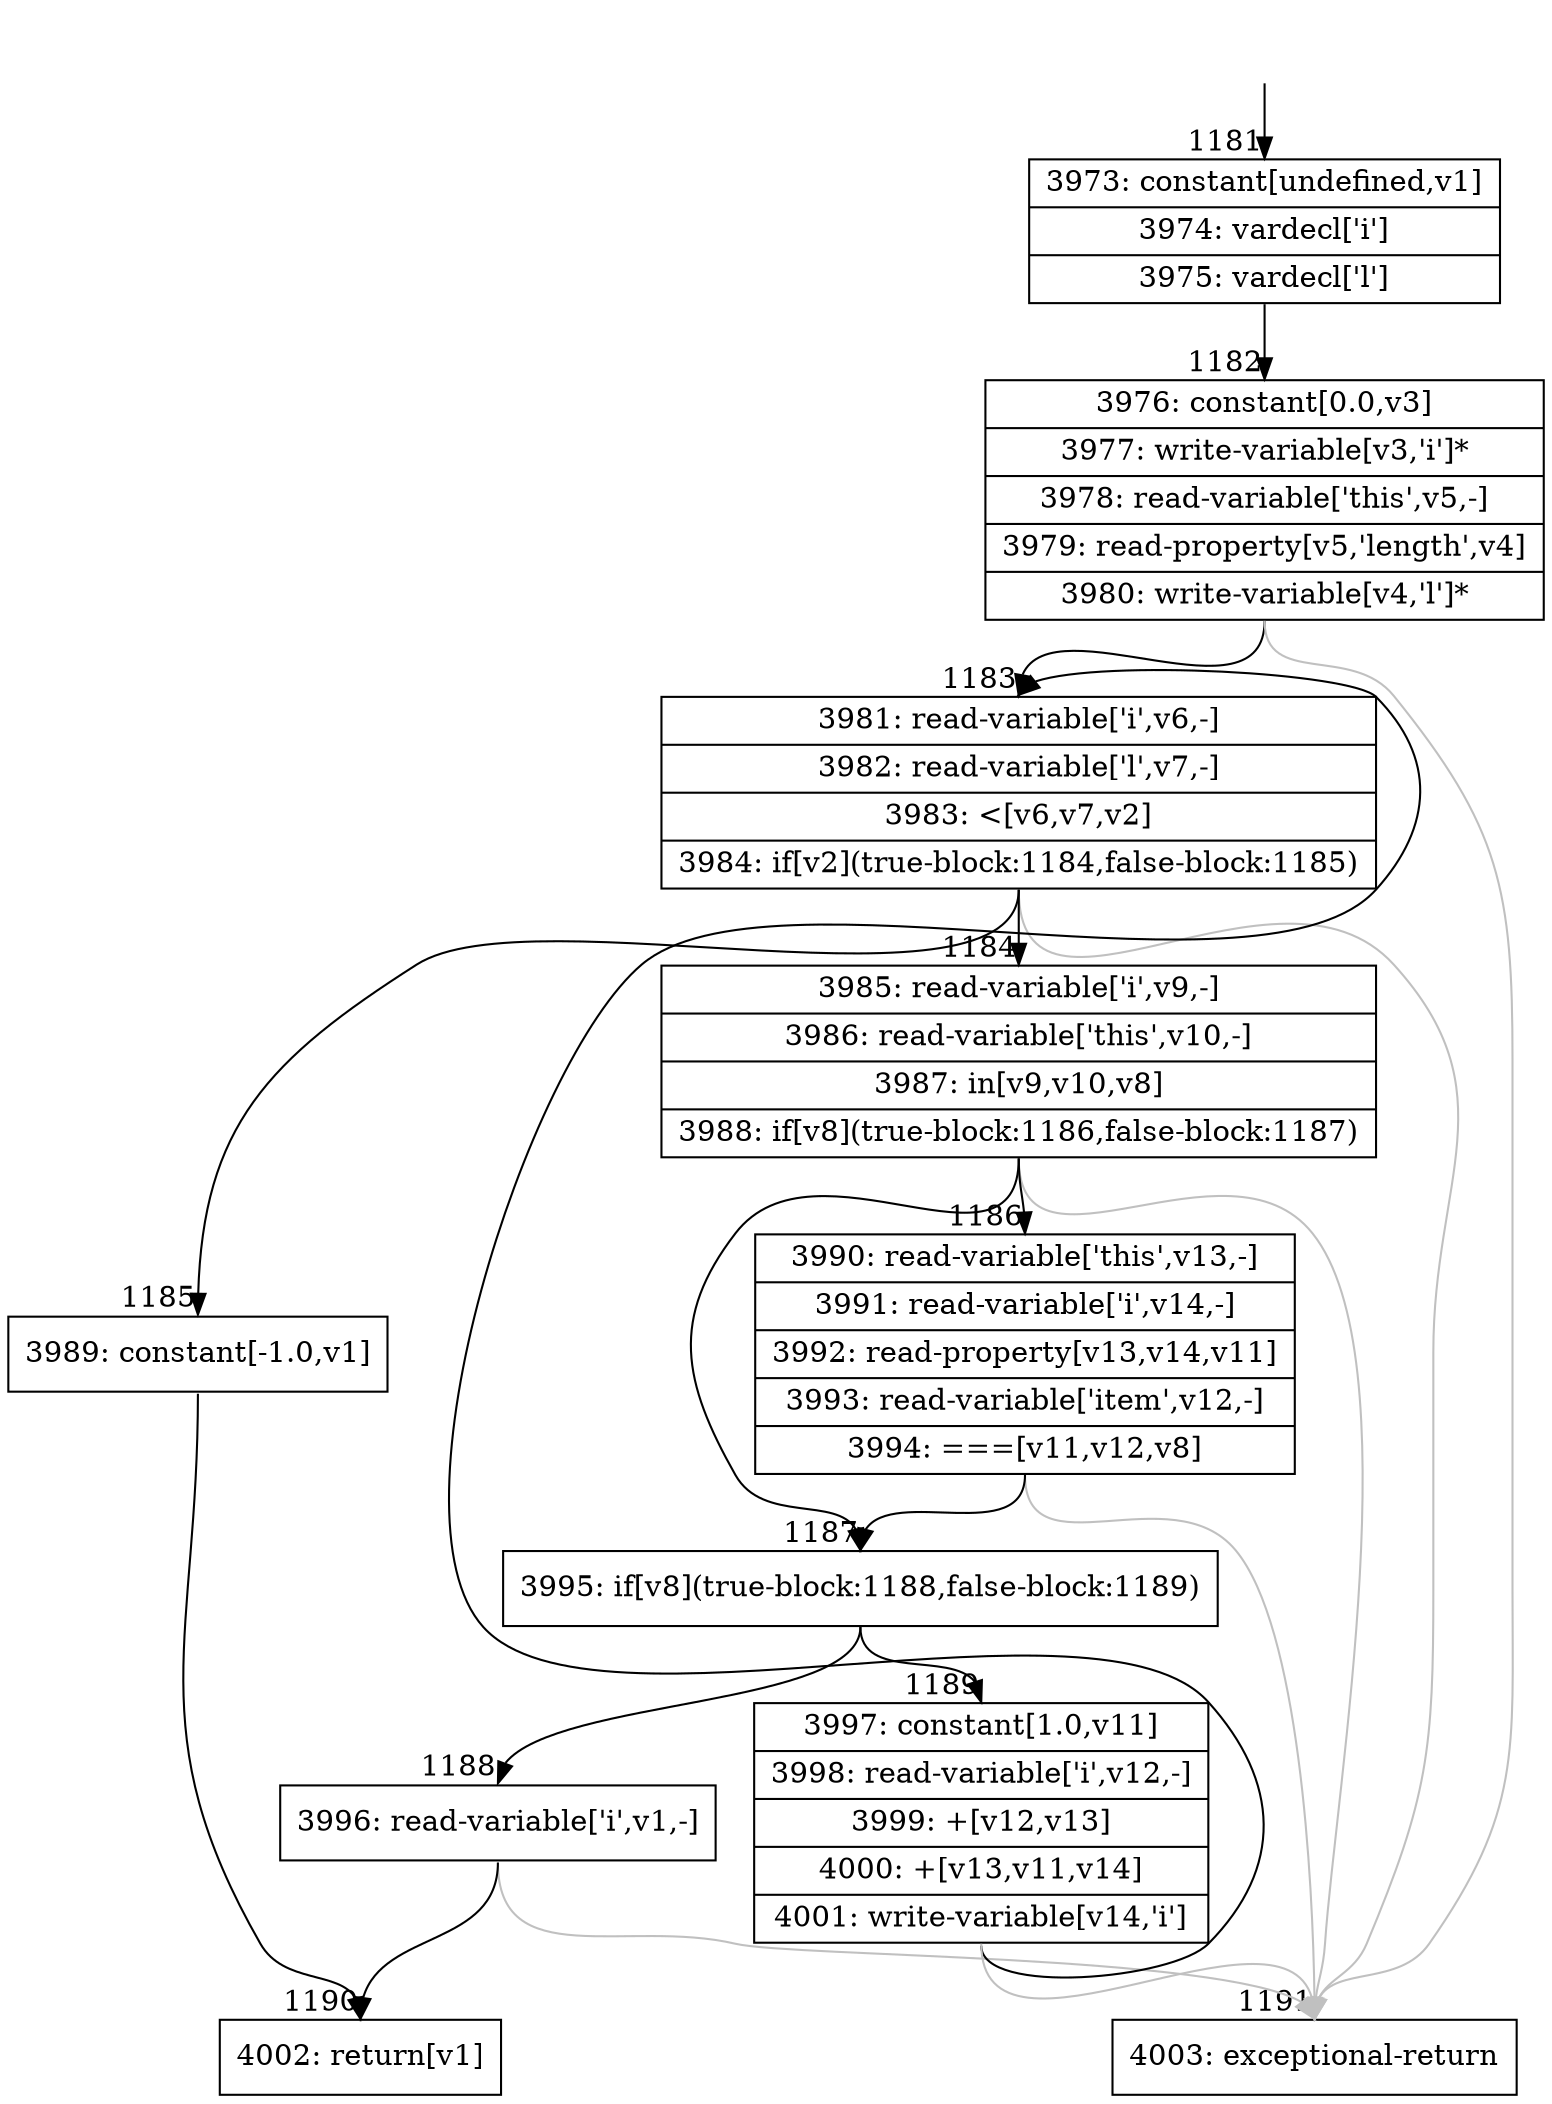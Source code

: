 digraph {
rankdir="TD"
BB_entry103[shape=none,label=""];
BB_entry103 -> BB1181 [tailport=s, headport=n, headlabel="    1181"]
BB1181 [shape=record label="{3973: constant[undefined,v1]|3974: vardecl['i']|3975: vardecl['l']}" ] 
BB1181 -> BB1182 [tailport=s, headport=n, headlabel="      1182"]
BB1182 [shape=record label="{3976: constant[0.0,v3]|3977: write-variable[v3,'i']*|3978: read-variable['this',v5,-]|3979: read-property[v5,'length',v4]|3980: write-variable[v4,'l']*}" ] 
BB1182 -> BB1183 [tailport=s, headport=n, headlabel="      1183"]
BB1182 -> BB1191 [tailport=s, headport=n, color=gray, headlabel="      1191"]
BB1183 [shape=record label="{3981: read-variable['i',v6,-]|3982: read-variable['l',v7,-]|3983: \<[v6,v7,v2]|3984: if[v2](true-block:1184,false-block:1185)}" ] 
BB1183 -> BB1184 [tailport=s, headport=n, headlabel="      1184"]
BB1183 -> BB1185 [tailport=s, headport=n, headlabel="      1185"]
BB1183 -> BB1191 [tailport=s, headport=n, color=gray]
BB1184 [shape=record label="{3985: read-variable['i',v9,-]|3986: read-variable['this',v10,-]|3987: in[v9,v10,v8]|3988: if[v8](true-block:1186,false-block:1187)}" ] 
BB1184 -> BB1187 [tailport=s, headport=n, headlabel="      1187"]
BB1184 -> BB1186 [tailport=s, headport=n, headlabel="      1186"]
BB1184 -> BB1191 [tailport=s, headport=n, color=gray]
BB1185 [shape=record label="{3989: constant[-1.0,v1]}" ] 
BB1185 -> BB1190 [tailport=s, headport=n, headlabel="      1190"]
BB1186 [shape=record label="{3990: read-variable['this',v13,-]|3991: read-variable['i',v14,-]|3992: read-property[v13,v14,v11]|3993: read-variable['item',v12,-]|3994: ===[v11,v12,v8]}" ] 
BB1186 -> BB1187 [tailport=s, headport=n]
BB1186 -> BB1191 [tailport=s, headport=n, color=gray]
BB1187 [shape=record label="{3995: if[v8](true-block:1188,false-block:1189)}" ] 
BB1187 -> BB1188 [tailport=s, headport=n, headlabel="      1188"]
BB1187 -> BB1189 [tailport=s, headport=n, headlabel="      1189"]
BB1188 [shape=record label="{3996: read-variable['i',v1,-]}" ] 
BB1188 -> BB1190 [tailport=s, headport=n]
BB1188 -> BB1191 [tailport=s, headport=n, color=gray]
BB1189 [shape=record label="{3997: constant[1.0,v11]|3998: read-variable['i',v12,-]|3999: +[v12,v13]|4000: +[v13,v11,v14]|4001: write-variable[v14,'i']}" ] 
BB1189 -> BB1183 [tailport=s, headport=n]
BB1189 -> BB1191 [tailport=s, headport=n, color=gray]
BB1190 [shape=record label="{4002: return[v1]}" ] 
BB1191 [shape=record label="{4003: exceptional-return}" ] 
//#$~ 1061
}
